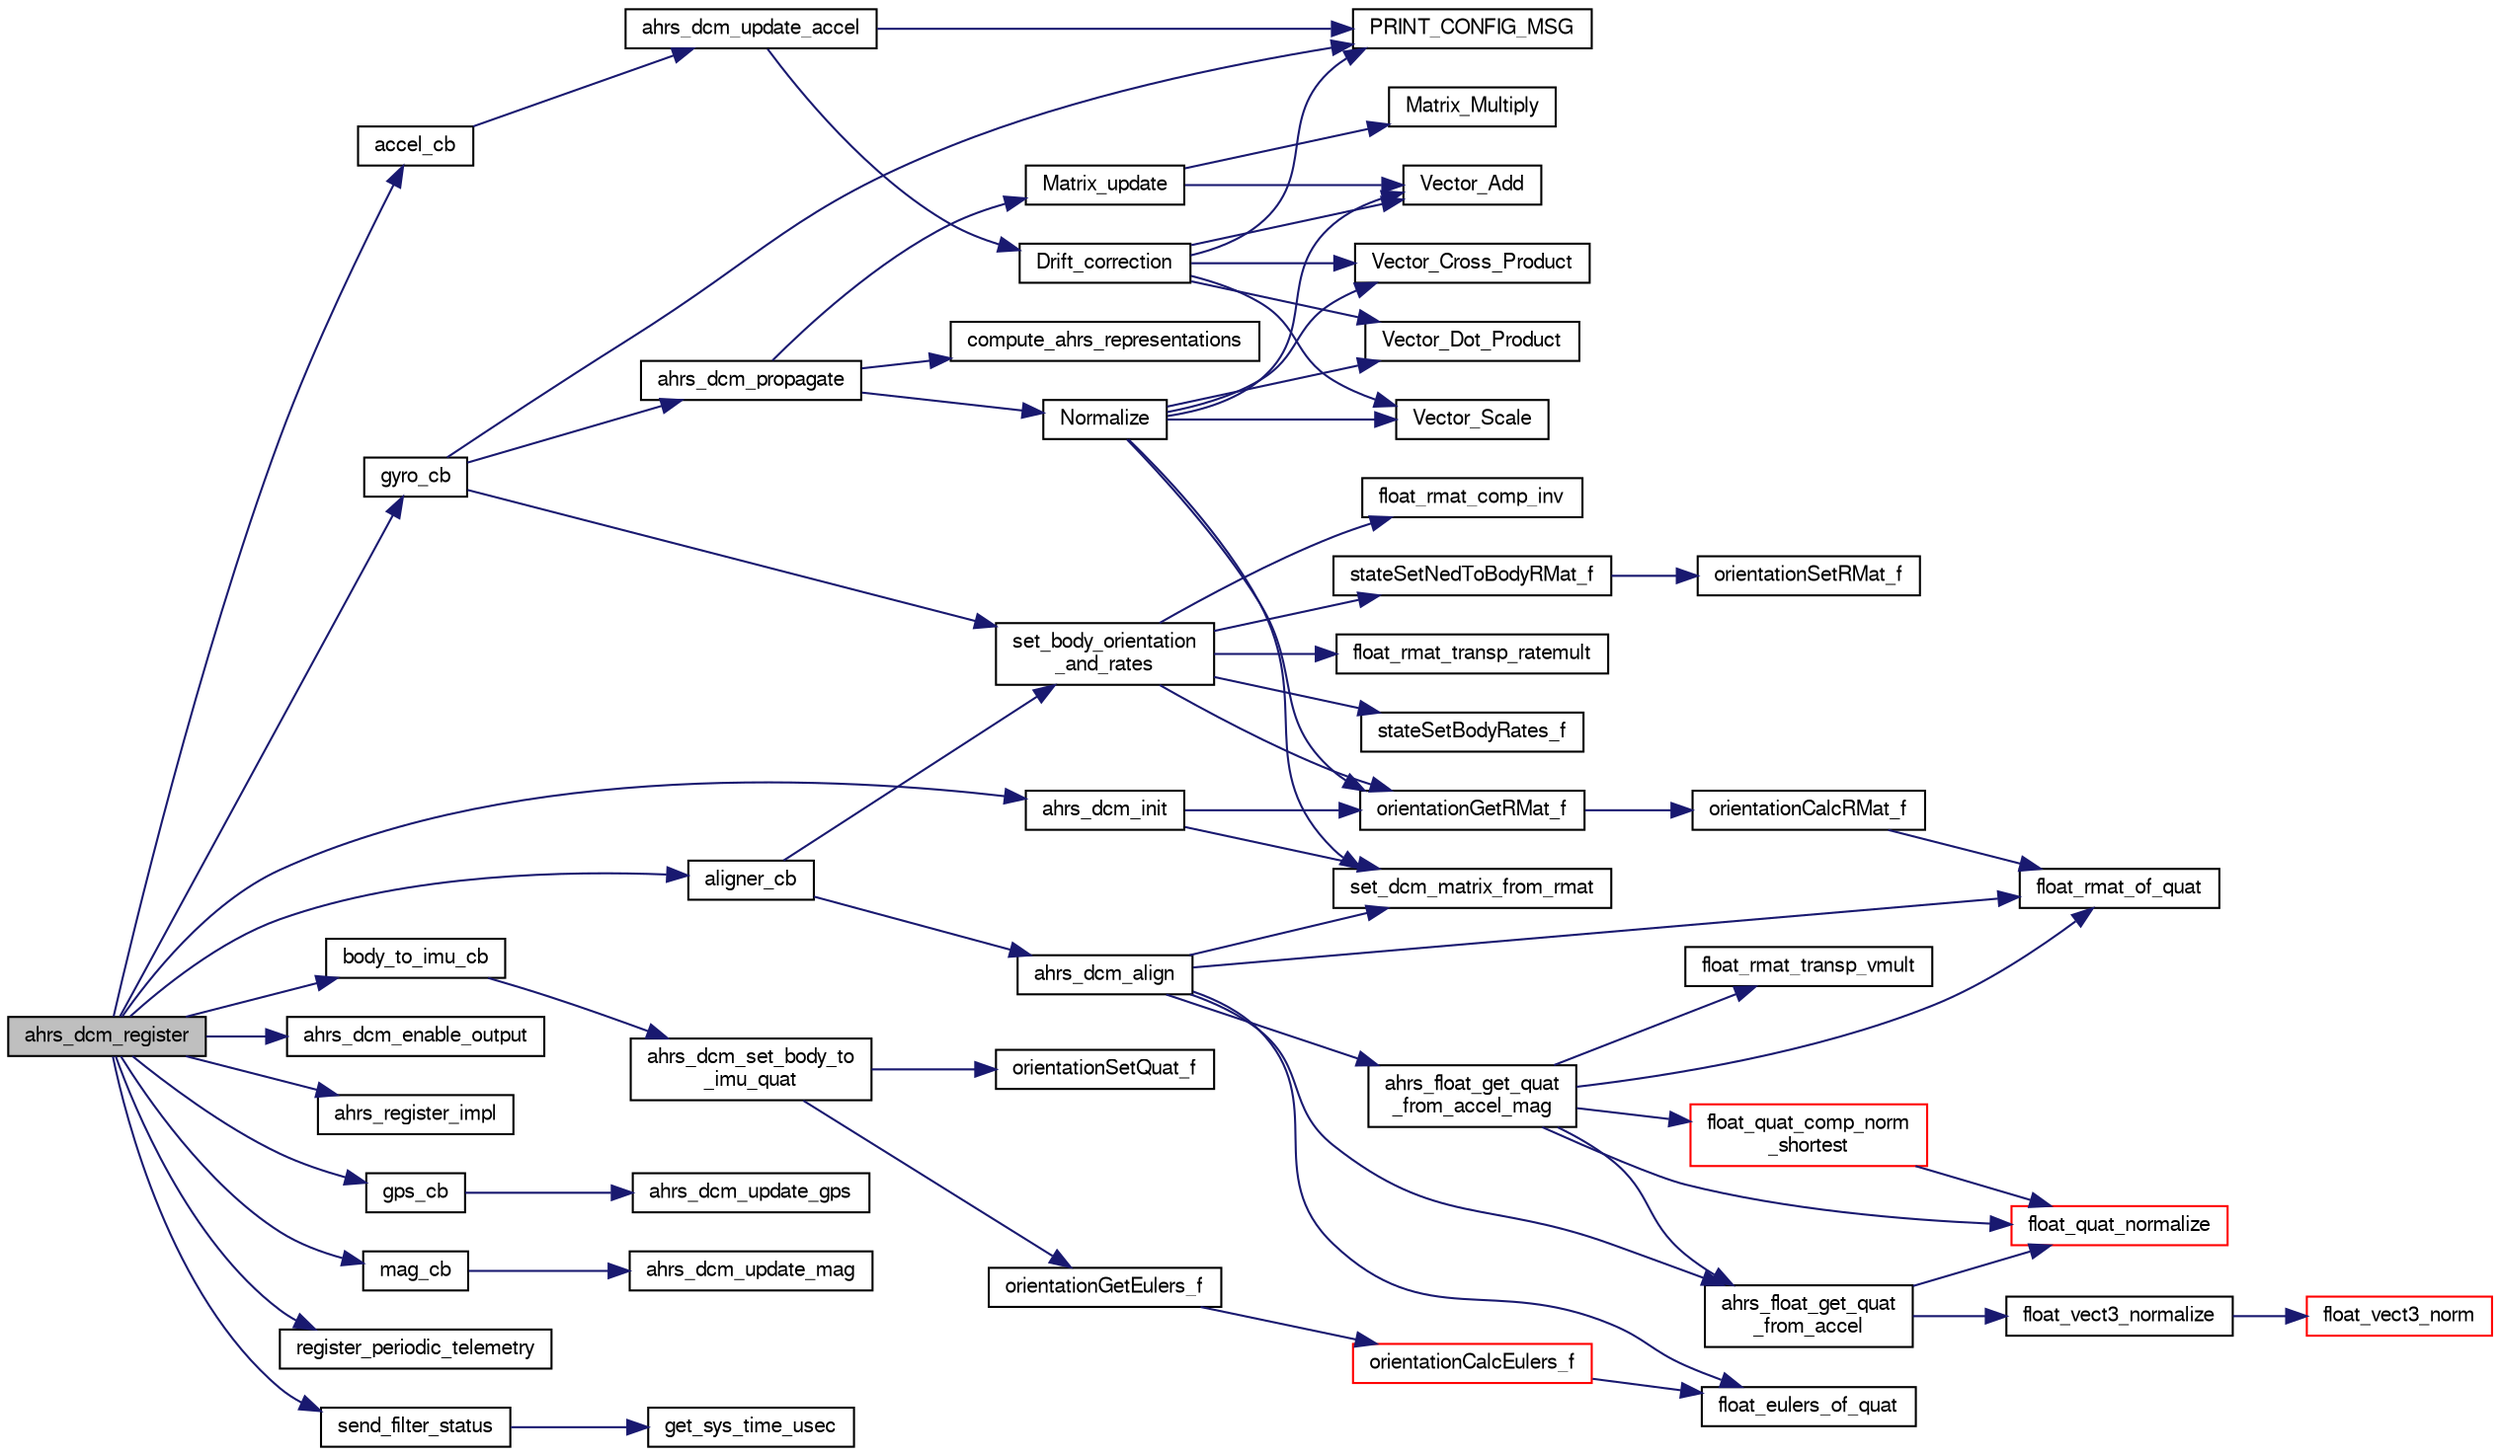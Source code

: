 digraph "ahrs_dcm_register"
{
  edge [fontname="FreeSans",fontsize="10",labelfontname="FreeSans",labelfontsize="10"];
  node [fontname="FreeSans",fontsize="10",shape=record];
  rankdir="LR";
  Node1 [label="ahrs_dcm_register",height=0.2,width=0.4,color="black", fillcolor="grey75", style="filled", fontcolor="black"];
  Node1 -> Node2 [color="midnightblue",fontsize="10",style="solid",fontname="FreeSans"];
  Node2 [label="accel_cb",height=0.2,width=0.4,color="black", fillcolor="white", style="filled",URL="$ahrs__float__dcm__wrapper_8c.html#aacd6b1869f263f90a6f1fbe777a87793"];
  Node2 -> Node3 [color="midnightblue",fontsize="10",style="solid",fontname="FreeSans"];
  Node3 [label="ahrs_dcm_update_accel",height=0.2,width=0.4,color="black", fillcolor="white", style="filled",URL="$ahrs__float__dcm_8c.html#a9e8f7f86867387eac6081a8b23ea9533"];
  Node3 -> Node4 [color="midnightblue",fontsize="10",style="solid",fontname="FreeSans"];
  Node4 [label="Drift_correction",height=0.2,width=0.4,color="black", fillcolor="white", style="filled",URL="$ahrs__float__dcm_8c.html#a0983667a3515b42c82ce0b23d0007439"];
  Node4 -> Node5 [color="midnightblue",fontsize="10",style="solid",fontname="FreeSans"];
  Node5 [label="PRINT_CONFIG_MSG",height=0.2,width=0.4,color="black", fillcolor="white", style="filled",URL="$ins__vectornav_8c.html#aa01d3425df2eb0f33ced38c9d8fa8f05"];
  Node4 -> Node6 [color="midnightblue",fontsize="10",style="solid",fontname="FreeSans"];
  Node6 [label="Vector_Add",height=0.2,width=0.4,color="black", fillcolor="white", style="filled",URL="$ahrs__float__dcm__algebra_8h.html#a36658a6299aa7c59f8935b3b4c303124"];
  Node4 -> Node7 [color="midnightblue",fontsize="10",style="solid",fontname="FreeSans"];
  Node7 [label="Vector_Cross_Product",height=0.2,width=0.4,color="black", fillcolor="white", style="filled",URL="$ahrs__float__dcm__algebra_8h.html#acfdef0ee13b70a857c5b98cf98072fa3"];
  Node4 -> Node8 [color="midnightblue",fontsize="10",style="solid",fontname="FreeSans"];
  Node8 [label="Vector_Dot_Product",height=0.2,width=0.4,color="black", fillcolor="white", style="filled",URL="$ahrs__float__dcm__algebra_8h.html#abbc7df880bf45106d0b2fcc0f9ad7fde"];
  Node4 -> Node9 [color="midnightblue",fontsize="10",style="solid",fontname="FreeSans"];
  Node9 [label="Vector_Scale",height=0.2,width=0.4,color="black", fillcolor="white", style="filled",URL="$ahrs__float__dcm__algebra_8h.html#aa2ea17a2b7db25753df083f03cff1a33"];
  Node3 -> Node5 [color="midnightblue",fontsize="10",style="solid",fontname="FreeSans"];
  Node1 -> Node10 [color="midnightblue",fontsize="10",style="solid",fontname="FreeSans"];
  Node10 [label="ahrs_dcm_enable_output",height=0.2,width=0.4,color="black", fillcolor="white", style="filled",URL="$ahrs__float__dcm__wrapper_8c.html#aa94f6595a8fca86f7005101340b26fa6"];
  Node1 -> Node11 [color="midnightblue",fontsize="10",style="solid",fontname="FreeSans"];
  Node11 [label="ahrs_dcm_init",height=0.2,width=0.4,color="black", fillcolor="white", style="filled",URL="$ahrs__float__dcm_8c.html#a72e0ab470bdd713dbf05bbb7d2aaac0c"];
  Node11 -> Node12 [color="midnightblue",fontsize="10",style="solid",fontname="FreeSans"];
  Node12 [label="orientationGetRMat_f",height=0.2,width=0.4,color="black", fillcolor="white", style="filled",URL="$group__math__orientation__representation.html#gadad1660d6ec48c67423b76622ce80b51",tooltip="Get vehicle body attitude rotation matrix (float). "];
  Node12 -> Node13 [color="midnightblue",fontsize="10",style="solid",fontname="FreeSans"];
  Node13 [label="orientationCalcRMat_f",height=0.2,width=0.4,color="black", fillcolor="white", style="filled",URL="$group__math__orientation__representation.html#ga3394d93b976378bb5c9ddea8d7960eeb"];
  Node13 -> Node14 [color="midnightblue",fontsize="10",style="solid",fontname="FreeSans"];
  Node14 [label="float_rmat_of_quat",height=0.2,width=0.4,color="black", fillcolor="white", style="filled",URL="$group__math__algebra__float.html#ga4f32e245bb37ef9fdf43872080f63fbc"];
  Node11 -> Node15 [color="midnightblue",fontsize="10",style="solid",fontname="FreeSans"];
  Node15 [label="set_dcm_matrix_from_rmat",height=0.2,width=0.4,color="black", fillcolor="white", style="filled",URL="$ahrs__float__dcm_8c.html#aae3abaa3b95367596d2fe07e62b59dfe"];
  Node1 -> Node16 [color="midnightblue",fontsize="10",style="solid",fontname="FreeSans"];
  Node16 [label="ahrs_register_impl",height=0.2,width=0.4,color="black", fillcolor="white", style="filled",URL="$ahrs_8c.html#a3d1e9af59a49b4a13e84adbb37d0efec",tooltip="Register an AHRS implementation. "];
  Node1 -> Node17 [color="midnightblue",fontsize="10",style="solid",fontname="FreeSans"];
  Node17 [label="aligner_cb",height=0.2,width=0.4,color="black", fillcolor="white", style="filled",URL="$ahrs__float__dcm__wrapper_8c.html#abb508f672663ab1485eae5b9e1799f21"];
  Node17 -> Node18 [color="midnightblue",fontsize="10",style="solid",fontname="FreeSans"];
  Node18 [label="ahrs_dcm_align",height=0.2,width=0.4,color="black", fillcolor="white", style="filled",URL="$ahrs__float__dcm_8c.html#ac19ef4cf9dfcc61561addd93a8c41a5e"];
  Node18 -> Node19 [color="midnightblue",fontsize="10",style="solid",fontname="FreeSans"];
  Node19 [label="ahrs_float_get_quat\l_from_accel",height=0.2,width=0.4,color="black", fillcolor="white", style="filled",URL="$ahrs__float__utils_8h.html#ab9b9f47127bec250cb42814794dda184",tooltip="Compute a quaternion representing roll and pitch from an accelerometer measurement. "];
  Node19 -> Node20 [color="midnightblue",fontsize="10",style="solid",fontname="FreeSans"];
  Node20 [label="float_vect3_normalize",height=0.2,width=0.4,color="black", fillcolor="white", style="filled",URL="$group__math__algebra__float.html#gaf08320455a290ed351f2a516473a89db",tooltip="normalize 3D vector in place "];
  Node20 -> Node21 [color="midnightblue",fontsize="10",style="solid",fontname="FreeSans"];
  Node21 [label="float_vect3_norm",height=0.2,width=0.4,color="red", fillcolor="white", style="filled",URL="$group__math__algebra__float.html#gad33d6e2c6bf00d660031e57fb3675666"];
  Node19 -> Node22 [color="midnightblue",fontsize="10",style="solid",fontname="FreeSans"];
  Node22 [label="float_quat_normalize",height=0.2,width=0.4,color="red", fillcolor="white", style="filled",URL="$group__math__algebra__float.html#ga010393da7c94f197d0161a0071862041"];
  Node18 -> Node23 [color="midnightblue",fontsize="10",style="solid",fontname="FreeSans"];
  Node23 [label="ahrs_float_get_quat\l_from_accel_mag",height=0.2,width=0.4,color="black", fillcolor="white", style="filled",URL="$ahrs__float__utils_8h.html#a417a9a4e580b992140640e70992a2a01"];
  Node23 -> Node19 [color="midnightblue",fontsize="10",style="solid",fontname="FreeSans"];
  Node23 -> Node14 [color="midnightblue",fontsize="10",style="solid",fontname="FreeSans"];
  Node23 -> Node24 [color="midnightblue",fontsize="10",style="solid",fontname="FreeSans"];
  Node24 [label="float_rmat_transp_vmult",height=0.2,width=0.4,color="black", fillcolor="white", style="filled",URL="$group__math__algebra__float.html#gac852ba0c3ec48acfd8abaefbf933d4b6",tooltip="rotate 3D vector by transposed rotation matrix. "];
  Node23 -> Node22 [color="midnightblue",fontsize="10",style="solid",fontname="FreeSans"];
  Node23 -> Node25 [color="midnightblue",fontsize="10",style="solid",fontname="FreeSans"];
  Node25 [label="float_quat_comp_norm\l_shortest",height=0.2,width=0.4,color="red", fillcolor="white", style="filled",URL="$group__math__algebra__float.html#ga1046209eec005141af05e1098b559487",tooltip="Composition (multiplication) of two quaternions with normalization. "];
  Node25 -> Node22 [color="midnightblue",fontsize="10",style="solid",fontname="FreeSans"];
  Node18 -> Node26 [color="midnightblue",fontsize="10",style="solid",fontname="FreeSans"];
  Node26 [label="float_eulers_of_quat",height=0.2,width=0.4,color="black", fillcolor="white", style="filled",URL="$group__math__algebra__float.html#gacd48accfe6eaac320b0d651d894e1db8",tooltip="euler rotation &#39;ZYX&#39; "];
  Node18 -> Node14 [color="midnightblue",fontsize="10",style="solid",fontname="FreeSans"];
  Node18 -> Node15 [color="midnightblue",fontsize="10",style="solid",fontname="FreeSans"];
  Node17 -> Node27 [color="midnightblue",fontsize="10",style="solid",fontname="FreeSans"];
  Node27 [label="set_body_orientation\l_and_rates",height=0.2,width=0.4,color="black", fillcolor="white", style="filled",URL="$ahrs__float__dcm__wrapper_8c.html#af37e584c40cc004e4db7af1151ff659e",tooltip="Compute body orientation and rates from imu orientation and rates. "];
  Node27 -> Node12 [color="midnightblue",fontsize="10",style="solid",fontname="FreeSans"];
  Node27 -> Node28 [color="midnightblue",fontsize="10",style="solid",fontname="FreeSans"];
  Node28 [label="float_rmat_transp_ratemult",height=0.2,width=0.4,color="black", fillcolor="white", style="filled",URL="$group__math__algebra__float.html#gaaf793c59eaba758a63cf467c377ea532",tooltip="rotate anglular rates by transposed rotation matrix. "];
  Node27 -> Node29 [color="midnightblue",fontsize="10",style="solid",fontname="FreeSans"];
  Node29 [label="stateSetBodyRates_f",height=0.2,width=0.4,color="black", fillcolor="white", style="filled",URL="$group__state__rate.html#ga81d506386a5e2842d7e37cb6e1dbf252",tooltip="Set vehicle body angular rate (float). "];
  Node27 -> Node30 [color="midnightblue",fontsize="10",style="solid",fontname="FreeSans"];
  Node30 [label="float_rmat_comp_inv",height=0.2,width=0.4,color="black", fillcolor="white", style="filled",URL="$group__math__algebra__float.html#ga333309a85225bdd3fe7b6960550acbc7",tooltip="Composition (multiplication) of two rotation matrices. "];
  Node27 -> Node31 [color="midnightblue",fontsize="10",style="solid",fontname="FreeSans"];
  Node31 [label="stateSetNedToBodyRMat_f",height=0.2,width=0.4,color="black", fillcolor="white", style="filled",URL="$group__state__attitude.html#ga4d07df56be94afd0512e08fac961dbd3",tooltip="Set vehicle body attitude from rotation matrix (float). "];
  Node31 -> Node32 [color="midnightblue",fontsize="10",style="solid",fontname="FreeSans"];
  Node32 [label="orientationSetRMat_f",height=0.2,width=0.4,color="black", fillcolor="white", style="filled",URL="$group__math__orientation__representation.html#ga2c06304a23d68ae280c1cc5f4f01386a",tooltip="Set vehicle body attitude from rotation matrix (float). "];
  Node1 -> Node33 [color="midnightblue",fontsize="10",style="solid",fontname="FreeSans"];
  Node33 [label="body_to_imu_cb",height=0.2,width=0.4,color="black", fillcolor="white", style="filled",URL="$ahrs__float__dcm__wrapper_8c.html#ab5f6300c213088a4ea0598baafb5e736"];
  Node33 -> Node34 [color="midnightblue",fontsize="10",style="solid",fontname="FreeSans"];
  Node34 [label="ahrs_dcm_set_body_to\l_imu_quat",height=0.2,width=0.4,color="black", fillcolor="white", style="filled",URL="$ahrs__float__dcm_8c.html#afe8393fd937ef9065e871dc5623510f2"];
  Node34 -> Node35 [color="midnightblue",fontsize="10",style="solid",fontname="FreeSans"];
  Node35 [label="orientationGetEulers_f",height=0.2,width=0.4,color="black", fillcolor="white", style="filled",URL="$group__math__orientation__representation.html#gaaae3838d0b45682d48257d5dbfff3030",tooltip="Get vehicle body attitude euler angles (float). "];
  Node35 -> Node36 [color="midnightblue",fontsize="10",style="solid",fontname="FreeSans"];
  Node36 [label="orientationCalcEulers_f",height=0.2,width=0.4,color="red", fillcolor="white", style="filled",URL="$group__math__orientation__representation.html#ga8b8bf1c74adb971f399f0dd4f84d9388"];
  Node36 -> Node26 [color="midnightblue",fontsize="10",style="solid",fontname="FreeSans"];
  Node34 -> Node37 [color="midnightblue",fontsize="10",style="solid",fontname="FreeSans"];
  Node37 [label="orientationSetQuat_f",height=0.2,width=0.4,color="black", fillcolor="white", style="filled",URL="$group__math__orientation__representation.html#ga35d21d17eb2d2ef8352f0aceb8ad7001",tooltip="Set vehicle body attitude from quaternion (float). "];
  Node1 -> Node38 [color="midnightblue",fontsize="10",style="solid",fontname="FreeSans"];
  Node38 [label="gps_cb",height=0.2,width=0.4,color="black", fillcolor="white", style="filled",URL="$ahrs__float__dcm__wrapper_8c.html#a1c1656ce80fe1f1ad49fea691164dbf8"];
  Node38 -> Node39 [color="midnightblue",fontsize="10",style="solid",fontname="FreeSans"];
  Node39 [label="ahrs_dcm_update_gps",height=0.2,width=0.4,color="black", fillcolor="white", style="filled",URL="$ahrs__float__dcm_8c.html#a0f32021d658bbed74d6392cadc4577a2"];
  Node1 -> Node40 [color="midnightblue",fontsize="10",style="solid",fontname="FreeSans"];
  Node40 [label="gyro_cb",height=0.2,width=0.4,color="black", fillcolor="white", style="filled",URL="$ahrs__float__dcm__wrapper_8c.html#a47e1ea35fdb43af72537c6c9f38b889d"];
  Node40 -> Node5 [color="midnightblue",fontsize="10",style="solid",fontname="FreeSans"];
  Node40 -> Node41 [color="midnightblue",fontsize="10",style="solid",fontname="FreeSans"];
  Node41 [label="ahrs_dcm_propagate",height=0.2,width=0.4,color="black", fillcolor="white", style="filled",URL="$ahrs__float__dcm_8c.html#a085ad70d62a69cf92b8e08b27b9e60d1"];
  Node41 -> Node42 [color="midnightblue",fontsize="10",style="solid",fontname="FreeSans"];
  Node42 [label="compute_ahrs_representations",height=0.2,width=0.4,color="black", fillcolor="white", style="filled",URL="$ahrs__float__dcm_8c.html#a682bd53351651a47152def7839ecdbd2"];
  Node41 -> Node43 [color="midnightblue",fontsize="10",style="solid",fontname="FreeSans"];
  Node43 [label="Matrix_update",height=0.2,width=0.4,color="black", fillcolor="white", style="filled",URL="$ahrs__float__dcm_8c.html#a9edefa5b854086647ebcd488b4a3f390"];
  Node43 -> Node44 [color="midnightblue",fontsize="10",style="solid",fontname="FreeSans"];
  Node44 [label="Matrix_Multiply",height=0.2,width=0.4,color="black", fillcolor="white", style="filled",URL="$ahrs__float__dcm__algebra_8h.html#a89c3fa9a640f3ef92ae88f204d734ab3"];
  Node43 -> Node6 [color="midnightblue",fontsize="10",style="solid",fontname="FreeSans"];
  Node41 -> Node45 [color="midnightblue",fontsize="10",style="solid",fontname="FreeSans"];
  Node45 [label="Normalize",height=0.2,width=0.4,color="black", fillcolor="white", style="filled",URL="$ahrs__float__dcm_8c.html#a231f7602591a267c2669a2af9b9c8749"];
  Node45 -> Node12 [color="midnightblue",fontsize="10",style="solid",fontname="FreeSans"];
  Node45 -> Node15 [color="midnightblue",fontsize="10",style="solid",fontname="FreeSans"];
  Node45 -> Node6 [color="midnightblue",fontsize="10",style="solid",fontname="FreeSans"];
  Node45 -> Node7 [color="midnightblue",fontsize="10",style="solid",fontname="FreeSans"];
  Node45 -> Node8 [color="midnightblue",fontsize="10",style="solid",fontname="FreeSans"];
  Node45 -> Node9 [color="midnightblue",fontsize="10",style="solid",fontname="FreeSans"];
  Node40 -> Node27 [color="midnightblue",fontsize="10",style="solid",fontname="FreeSans"];
  Node1 -> Node46 [color="midnightblue",fontsize="10",style="solid",fontname="FreeSans"];
  Node46 [label="mag_cb",height=0.2,width=0.4,color="black", fillcolor="white", style="filled",URL="$ahrs__float__dcm__wrapper_8c.html#a49cc1e545848b85016af530049991c02"];
  Node46 -> Node47 [color="midnightblue",fontsize="10",style="solid",fontname="FreeSans"];
  Node47 [label="ahrs_dcm_update_mag",height=0.2,width=0.4,color="black", fillcolor="white", style="filled",URL="$ahrs__float__dcm_8c.html#a28f19eadfba62ddde0404977ec9b808a"];
  Node1 -> Node48 [color="midnightblue",fontsize="10",style="solid",fontname="FreeSans"];
  Node48 [label="register_periodic_telemetry",height=0.2,width=0.4,color="black", fillcolor="white", style="filled",URL="$telemetry_8c.html#a8b8cf43739f06c54d16370c141b541a0",tooltip="Register a telemetry callback function. "];
  Node1 -> Node49 [color="midnightblue",fontsize="10",style="solid",fontname="FreeSans"];
  Node49 [label="send_filter_status",height=0.2,width=0.4,color="black", fillcolor="white", style="filled",URL="$ahrs__float__dcm__wrapper_8c.html#a85585514fc863f0407a3f5e85ad9d398"];
  Node49 -> Node50 [color="midnightblue",fontsize="10",style="solid",fontname="FreeSans"];
  Node50 [label="get_sys_time_usec",height=0.2,width=0.4,color="black", fillcolor="white", style="filled",URL="$chibios_2mcu__periph_2sys__time__arch_8c.html#a7ddfef1f78a56c6b4c4c536b5d670bfb",tooltip="Get the time in microseconds since startup. "];
}
